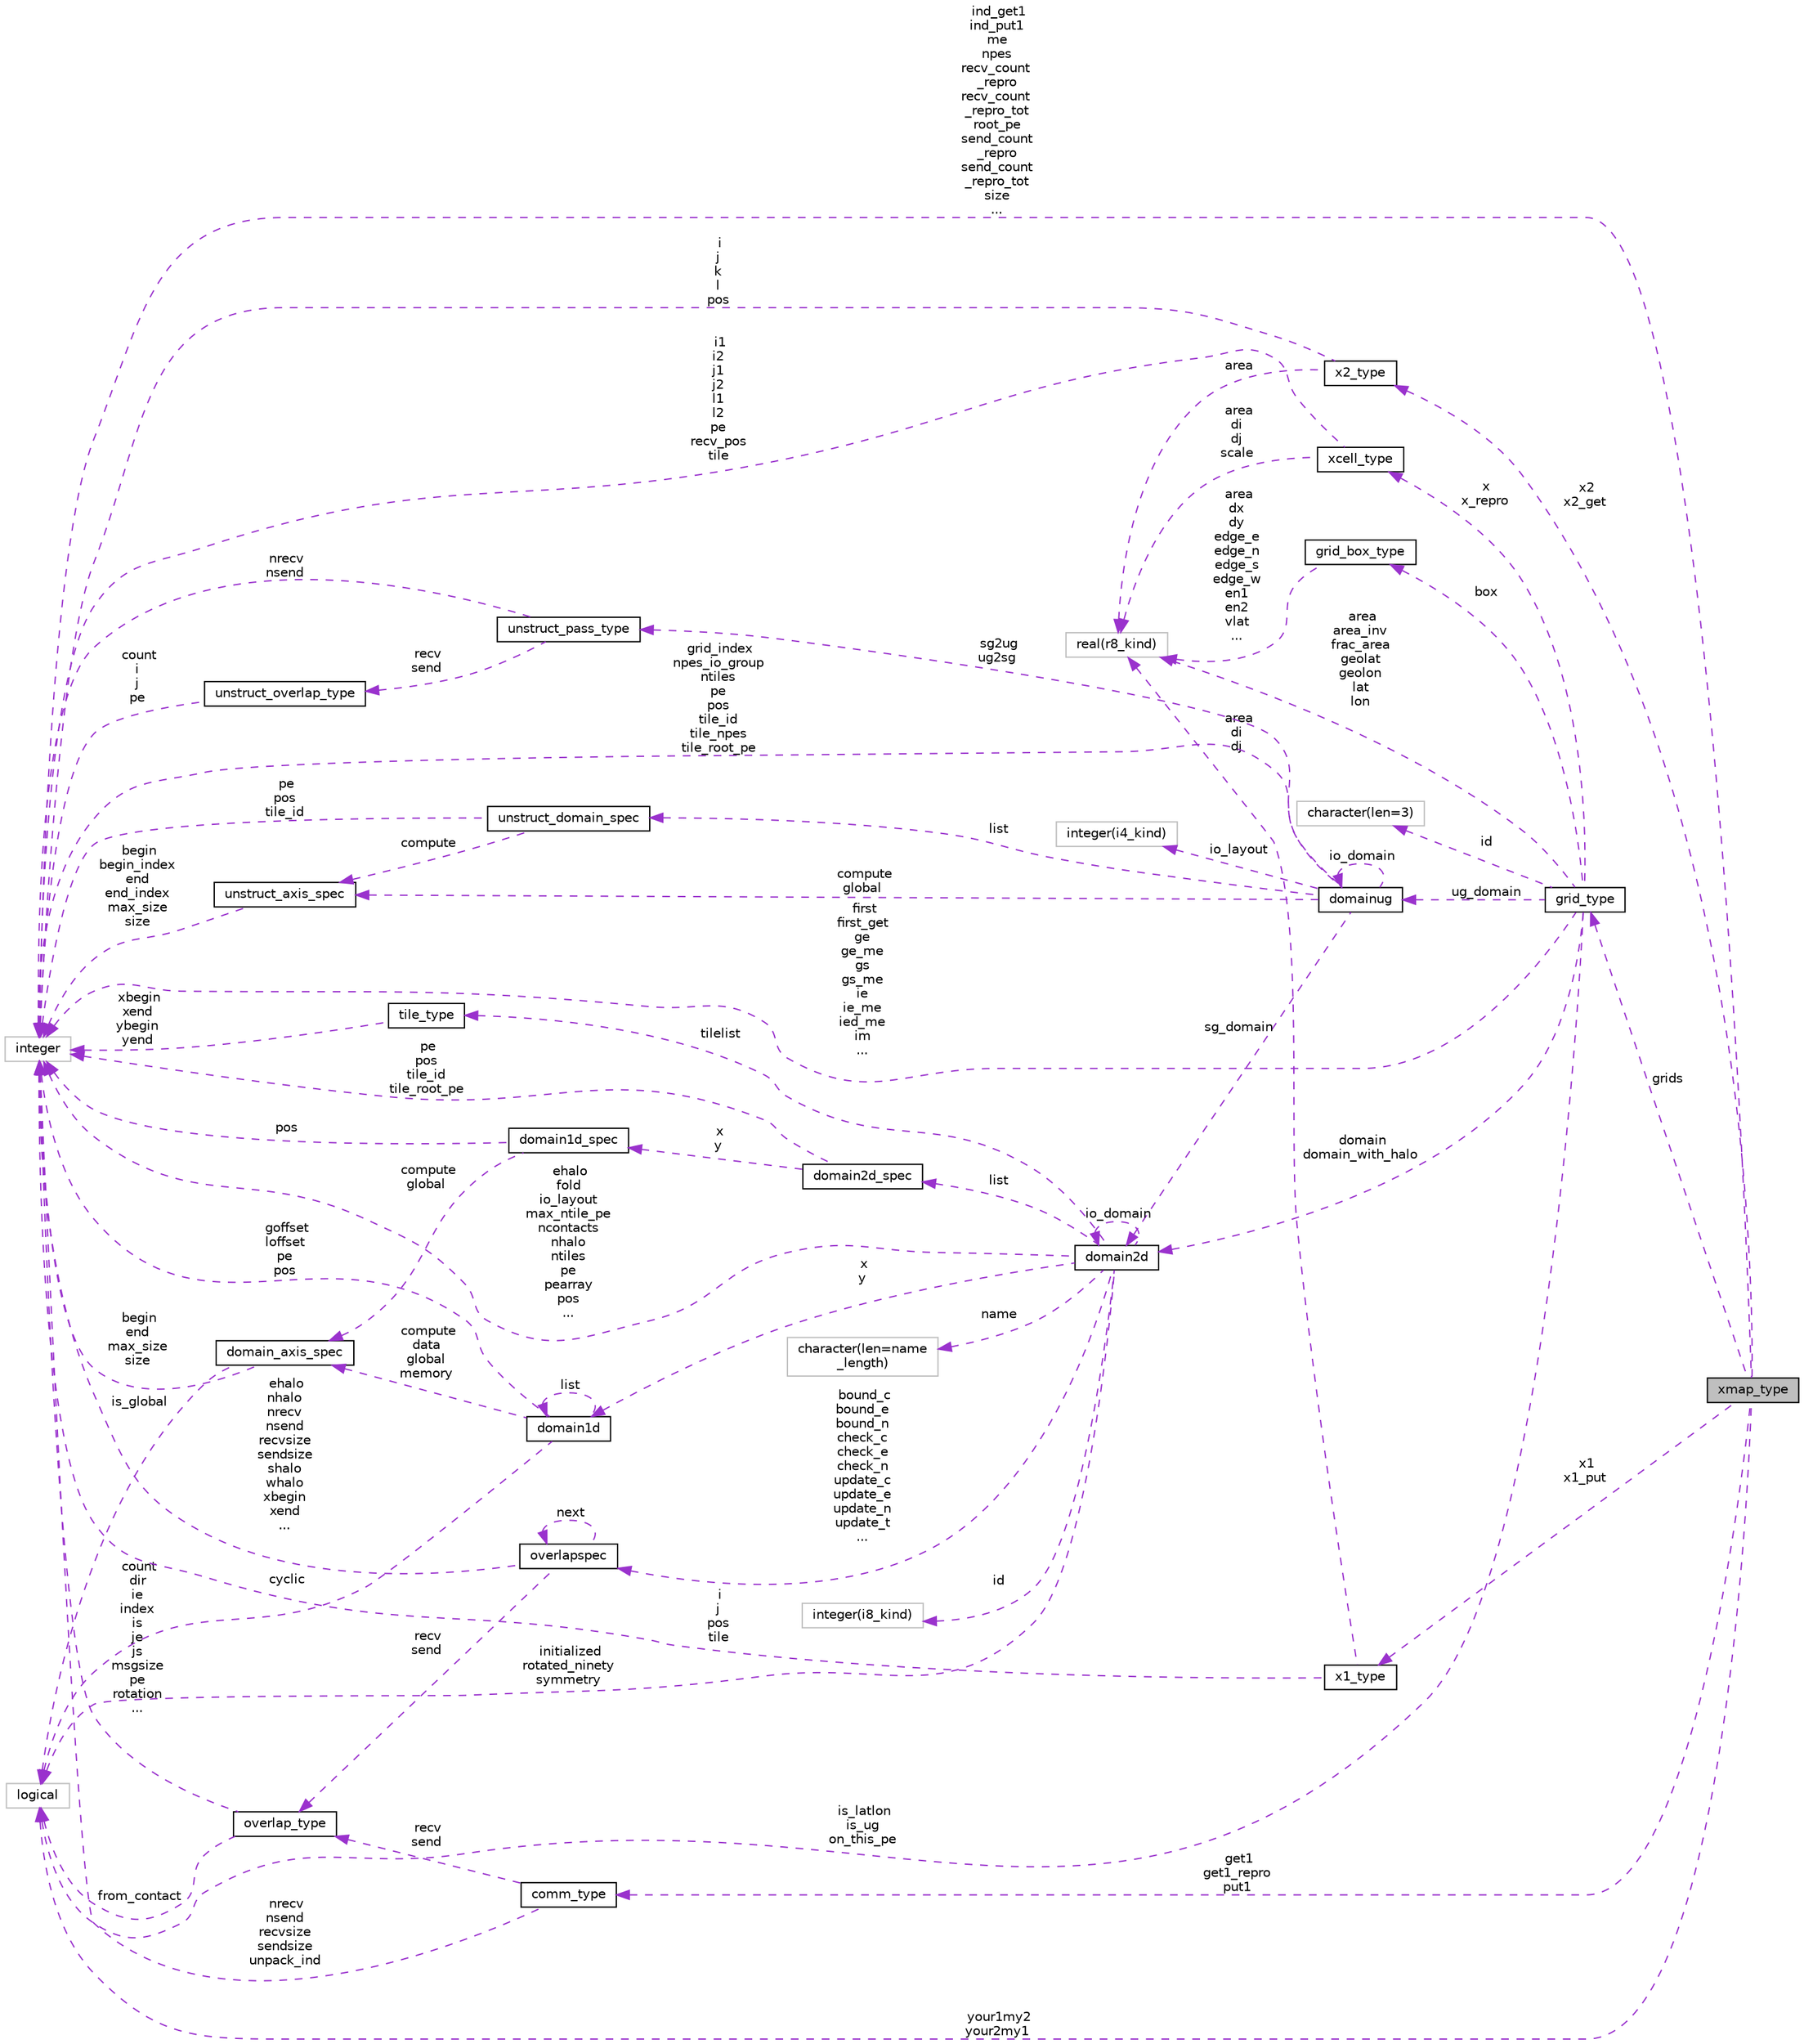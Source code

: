 digraph "xmap_type"
{
 // INTERACTIVE_SVG=YES
 // LATEX_PDF_SIZE
  edge [fontname="Helvetica",fontsize="10",labelfontname="Helvetica",labelfontsize="10"];
  node [fontname="Helvetica",fontsize="10",shape=record];
  rankdir="LR";
  Node1 [label="xmap_type",height=0.2,width=0.4,color="black", fillcolor="grey75", style="filled", fontcolor="black",tooltip="Type for an exchange grid, holds pointers to included grids and any necessary data."];
  Node2 -> Node1 [dir="back",color="darkorchid3",fontsize="10",style="dashed",label=" your1my2\nyour2my1" ,fontname="Helvetica"];
  Node2 [label="logical",height=0.2,width=0.4,color="grey75", fillcolor="white", style="filled",tooltip=" "];
  Node3 -> Node1 [dir="back",color="darkorchid3",fontsize="10",style="dashed",label=" x2\nx2_get" ,fontname="Helvetica"];
  Node3 [label="x2_type",height=0.2,width=0.4,color="black", fillcolor="white", style="filled",URL="$group__xgrid__mod.html#structxgrid__mod_1_1x2__type",tooltip="Private type for exchange grid data."];
  Node4 -> Node3 [dir="back",color="darkorchid3",fontsize="10",style="dashed",label=" area" ,fontname="Helvetica"];
  Node4 [label="real(r8_kind)",height=0.2,width=0.4,color="grey75", fillcolor="white", style="filled",tooltip=" "];
  Node5 -> Node3 [dir="back",color="darkorchid3",fontsize="10",style="dashed",label=" i\nj\nk\nl\npos" ,fontname="Helvetica"];
  Node5 [label="integer",height=0.2,width=0.4,color="grey75", fillcolor="white", style="filled",tooltip=" "];
  Node6 -> Node1 [dir="back",color="darkorchid3",fontsize="10",style="dashed",label=" grids" ,fontname="Helvetica"];
  Node6 [label="grid_type",height=0.2,width=0.4,color="black", fillcolor="white", style="filled",URL="$group__xgrid__mod.html#structxgrid__mod_1_1grid__type",tooltip="Private type to hold all data needed from given grid for an exchange grid."];
  Node2 -> Node6 [dir="back",color="darkorchid3",fontsize="10",style="dashed",label=" is_latlon\nis_ug\non_this_pe" ,fontname="Helvetica"];
  Node7 -> Node6 [dir="back",color="darkorchid3",fontsize="10",style="dashed",label=" x\nx_repro" ,fontname="Helvetica"];
  Node7 [label="xcell_type",height=0.2,width=0.4,color="black", fillcolor="white", style="filled",URL="$group__xgrid__mod.html#structxgrid__mod_1_1xcell__type",tooltip="Private type for cell indices and data in the exchange grid."];
  Node4 -> Node7 [dir="back",color="darkorchid3",fontsize="10",style="dashed",label=" area\ndi\ndj\nscale" ,fontname="Helvetica"];
  Node5 -> Node7 [dir="back",color="darkorchid3",fontsize="10",style="dashed",label=" i1\ni2\nj1\nj2\nl1\nl2\npe\nrecv_pos\ntile" ,fontname="Helvetica"];
  Node8 -> Node6 [dir="back",color="darkorchid3",fontsize="10",style="dashed",label=" ug_domain" ,fontname="Helvetica"];
  Node8 [label="domainug",height=0.2,width=0.4,color="black", fillcolor="white", style="filled",URL="$group__mpp__domains__mod.html#structmpp__domains__mod_1_1domainug",tooltip="Domain information for managing data on unstructured grids."];
  Node9 -> Node8 [dir="back",color="darkorchid3",fontsize="10",style="dashed",label=" list" ,fontname="Helvetica"];
  Node9 [label="unstruct_domain_spec",height=0.2,width=0.4,color="black", fillcolor="white", style="filled",URL="$group__mpp__domains__mod.html#structmpp__domains__mod_1_1unstruct__domain__spec",tooltip="Private type for axis specification data for an unstructured domain."];
  Node10 -> Node9 [dir="back",color="darkorchid3",fontsize="10",style="dashed",label=" compute" ,fontname="Helvetica"];
  Node10 [label="unstruct_axis_spec",height=0.2,width=0.4,color="black", fillcolor="white", style="filled",URL="$group__mpp__domains__mod.html#structmpp__domains__mod_1_1unstruct__axis__spec",tooltip="Private type for axis specification data for an unstructured grid."];
  Node5 -> Node10 [dir="back",color="darkorchid3",fontsize="10",style="dashed",label=" begin\nbegin_index\nend\nend_index\nmax_size\nsize" ,fontname="Helvetica"];
  Node5 -> Node9 [dir="back",color="darkorchid3",fontsize="10",style="dashed",label=" pe\npos\ntile_id" ,fontname="Helvetica"];
  Node10 -> Node8 [dir="back",color="darkorchid3",fontsize="10",style="dashed",label=" compute\nglobal" ,fontname="Helvetica"];
  Node11 -> Node8 [dir="back",color="darkorchid3",fontsize="10",style="dashed",label=" sg_domain" ,fontname="Helvetica"];
  Node11 [label="domain2d",height=0.2,width=0.4,color="black", fillcolor="white", style="filled",URL="$group__mpp__domains__mod.html#structmpp__domains__mod_1_1domain2d",tooltip="The domain2D type contains all the necessary information to define the global, compute and data domai..."];
  Node2 -> Node11 [dir="back",color="darkorchid3",fontsize="10",style="dashed",label=" initialized\nrotated_ninety\nsymmetry" ,fontname="Helvetica"];
  Node12 -> Node11 [dir="back",color="darkorchid3",fontsize="10",style="dashed",label=" x\ny" ,fontname="Helvetica"];
  Node12 [label="domain1d",height=0.2,width=0.4,color="black", fillcolor="white", style="filled",URL="$group__mpp__domains__mod.html#structmpp__domains__mod_1_1domain1d",tooltip="One dimensional domain used to manage shared data access between pes."];
  Node2 -> Node12 [dir="back",color="darkorchid3",fontsize="10",style="dashed",label=" cyclic" ,fontname="Helvetica"];
  Node12 -> Node12 [dir="back",color="darkorchid3",fontsize="10",style="dashed",label=" list" ,fontname="Helvetica"];
  Node13 -> Node12 [dir="back",color="darkorchid3",fontsize="10",style="dashed",label=" compute\ndata\nglobal\nmemory" ,fontname="Helvetica"];
  Node13 [label="domain_axis_spec",height=0.2,width=0.4,color="black", fillcolor="white", style="filled",URL="$group__mpp__domains__mod.html#structmpp__domains__mod_1_1domain__axis__spec",tooltip="Used to specify index limits along an axis of a domain."];
  Node2 -> Node13 [dir="back",color="darkorchid3",fontsize="10",style="dashed",label=" is_global" ,fontname="Helvetica"];
  Node5 -> Node13 [dir="back",color="darkorchid3",fontsize="10",style="dashed",label=" begin\nend\nmax_size\nsize" ,fontname="Helvetica"];
  Node5 -> Node12 [dir="back",color="darkorchid3",fontsize="10",style="dashed",label=" goffset\nloffset\npe\npos" ,fontname="Helvetica"];
  Node14 -> Node11 [dir="back",color="darkorchid3",fontsize="10",style="dashed",label=" id" ,fontname="Helvetica"];
  Node14 [label="integer(i8_kind)",height=0.2,width=0.4,color="grey75", fillcolor="white", style="filled",tooltip=" "];
  Node11 -> Node11 [dir="back",color="darkorchid3",fontsize="10",style="dashed",label=" io_domain" ,fontname="Helvetica"];
  Node15 -> Node11 [dir="back",color="darkorchid3",fontsize="10",style="dashed",label=" bound_c\nbound_e\nbound_n\ncheck_c\ncheck_e\ncheck_n\nupdate_c\nupdate_e\nupdate_n\nupdate_t\n..." ,fontname="Helvetica"];
  Node15 [label="overlapspec",height=0.2,width=0.4,color="black", fillcolor="white", style="filled",URL="$group__mpp__domains__mod.html#structmpp__domains__mod_1_1overlapspec",tooltip="Private type for overlap specifications."];
  Node16 -> Node15 [dir="back",color="darkorchid3",fontsize="10",style="dashed",label=" recv\nsend" ,fontname="Helvetica"];
  Node16 [label="overlap_type",height=0.2,width=0.4,color="black", fillcolor="white", style="filled",URL="$group__mpp__domains__mod.html#structmpp__domains__mod_1_1overlap__type",tooltip="Type for overlapping data."];
  Node2 -> Node16 [dir="back",color="darkorchid3",fontsize="10",style="dashed",label=" from_contact" ,fontname="Helvetica"];
  Node5 -> Node16 [dir="back",color="darkorchid3",fontsize="10",style="dashed",label=" count\ndir\nie\nindex\nis\nje\njs\nmsgsize\npe\nrotation\n..." ,fontname="Helvetica"];
  Node15 -> Node15 [dir="back",color="darkorchid3",fontsize="10",style="dashed",label=" next" ,fontname="Helvetica"];
  Node5 -> Node15 [dir="back",color="darkorchid3",fontsize="10",style="dashed",label=" ehalo\nnhalo\nnrecv\nnsend\nrecvsize\nsendsize\nshalo\nwhalo\nxbegin\nxend\n..." ,fontname="Helvetica"];
  Node17 -> Node11 [dir="back",color="darkorchid3",fontsize="10",style="dashed",label=" list" ,fontname="Helvetica"];
  Node17 [label="domain2d_spec",height=0.2,width=0.4,color="black", fillcolor="white", style="filled",URL="$group__mpp__domains__mod.html#structmpp__domains__mod_1_1domain2d__spec",tooltip="Private type to specify multiple index limits and pe information for a 2D domain."];
  Node18 -> Node17 [dir="back",color="darkorchid3",fontsize="10",style="dashed",label=" x\ny" ,fontname="Helvetica"];
  Node18 [label="domain1d_spec",height=0.2,width=0.4,color="black", fillcolor="white", style="filled",URL="$group__mpp__domains__mod.html#structmpp__domains__mod_1_1domain1d__spec",tooltip="A private type used to specify index limits for a domain decomposition."];
  Node13 -> Node18 [dir="back",color="darkorchid3",fontsize="10",style="dashed",label=" compute\nglobal" ,fontname="Helvetica"];
  Node5 -> Node18 [dir="back",color="darkorchid3",fontsize="10",style="dashed",label=" pos" ,fontname="Helvetica"];
  Node5 -> Node17 [dir="back",color="darkorchid3",fontsize="10",style="dashed",label=" pe\npos\ntile_id\ntile_root_pe" ,fontname="Helvetica"];
  Node19 -> Node11 [dir="back",color="darkorchid3",fontsize="10",style="dashed",label=" tilelist" ,fontname="Helvetica"];
  Node19 [label="tile_type",height=0.2,width=0.4,color="black", fillcolor="white", style="filled",URL="$group__mpp__domains__mod.html#structmpp__domains__mod_1_1tile__type",tooltip="Upper and lower x and y bounds for a tile."];
  Node5 -> Node19 [dir="back",color="darkorchid3",fontsize="10",style="dashed",label=" xbegin\nxend\nybegin\nyend" ,fontname="Helvetica"];
  Node5 -> Node11 [dir="back",color="darkorchid3",fontsize="10",style="dashed",label=" ehalo\nfold\nio_layout\nmax_ntile_pe\nncontacts\nnhalo\nntiles\npe\npearray\npos\n..." ,fontname="Helvetica"];
  Node20 -> Node11 [dir="back",color="darkorchid3",fontsize="10",style="dashed",label=" name" ,fontname="Helvetica"];
  Node20 [label="character(len=name\l_length)",height=0.2,width=0.4,color="grey75", fillcolor="white", style="filled",tooltip=" "];
  Node8 -> Node8 [dir="back",color="darkorchid3",fontsize="10",style="dashed",label=" io_domain" ,fontname="Helvetica"];
  Node21 -> Node8 [dir="back",color="darkorchid3",fontsize="10",style="dashed",label=" sg2ug\nug2sg" ,fontname="Helvetica"];
  Node21 [label="unstruct_pass_type",height=0.2,width=0.4,color="black", fillcolor="white", style="filled",URL="$group__mpp__domains__mod.html#structmpp__domains__mod_1_1unstruct__pass__type",tooltip="Private type."];
  Node22 -> Node21 [dir="back",color="darkorchid3",fontsize="10",style="dashed",label=" recv\nsend" ,fontname="Helvetica"];
  Node22 [label="unstruct_overlap_type",height=0.2,width=0.4,color="black", fillcolor="white", style="filled",URL="$group__mpp__domains__mod.html#structmpp__domains__mod_1_1unstruct__overlap__type",tooltip="Private type."];
  Node5 -> Node22 [dir="back",color="darkorchid3",fontsize="10",style="dashed",label=" count\ni\nj\npe" ,fontname="Helvetica"];
  Node5 -> Node21 [dir="back",color="darkorchid3",fontsize="10",style="dashed",label=" nrecv\nnsend" ,fontname="Helvetica"];
  Node5 -> Node8 [dir="back",color="darkorchid3",fontsize="10",style="dashed",label=" grid_index\nnpes_io_group\nntiles\npe\npos\ntile_id\ntile_npes\ntile_root_pe" ,fontname="Helvetica"];
  Node23 -> Node8 [dir="back",color="darkorchid3",fontsize="10",style="dashed",label=" io_layout" ,fontname="Helvetica"];
  Node23 [label="integer(i4_kind)",height=0.2,width=0.4,color="grey75", fillcolor="white", style="filled",tooltip=" "];
  Node11 -> Node6 [dir="back",color="darkorchid3",fontsize="10",style="dashed",label=" domain\ndomain_with_halo" ,fontname="Helvetica"];
  Node24 -> Node6 [dir="back",color="darkorchid3",fontsize="10",style="dashed",label=" id" ,fontname="Helvetica"];
  Node24 [label="character(len=3)",height=0.2,width=0.4,color="grey75", fillcolor="white", style="filled",tooltip=" "];
  Node25 -> Node6 [dir="back",color="darkorchid3",fontsize="10",style="dashed",label=" box" ,fontname="Helvetica"];
  Node25 [label="grid_box_type",height=0.2,width=0.4,color="black", fillcolor="white", style="filled",URL="$group__xgrid__mod.html#structxgrid__mod_1_1grid__box__type",tooltip="Type to hold pointers for grid boxes."];
  Node4 -> Node25 [dir="back",color="darkorchid3",fontsize="10",style="dashed",label=" area\ndx\ndy\nedge_e\nedge_n\nedge_s\nedge_w\nen1\nen2\nvlat\n..." ,fontname="Helvetica"];
  Node4 -> Node6 [dir="back",color="darkorchid3",fontsize="10",style="dashed",label=" area\narea_inv\nfrac_area\ngeolat\ngeolon\nlat\nlon" ,fontname="Helvetica"];
  Node5 -> Node6 [dir="back",color="darkorchid3",fontsize="10",style="dashed",label=" first\nfirst_get\nge\nge_me\ngs\ngs_me\nie\nie_me\nied_me\nim\n..." ,fontname="Helvetica"];
  Node26 -> Node1 [dir="back",color="darkorchid3",fontsize="10",style="dashed",label=" x1\nx1_put" ,fontname="Helvetica"];
  Node26 [label="x1_type",height=0.2,width=0.4,color="black", fillcolor="white", style="filled",URL="$group__xgrid__mod.html#structxgrid__mod_1_1x1__type",tooltip="Private type for exchange grid data."];
  Node4 -> Node26 [dir="back",color="darkorchid3",fontsize="10",style="dashed",label=" area\ndi\ndj" ,fontname="Helvetica"];
  Node5 -> Node26 [dir="back",color="darkorchid3",fontsize="10",style="dashed",label=" i\nj\npos\ntile" ,fontname="Helvetica"];
  Node27 -> Node1 [dir="back",color="darkorchid3",fontsize="10",style="dashed",label=" get1\nget1_repro\nput1" ,fontname="Helvetica"];
  Node27 [label="comm_type",height=0.2,width=0.4,color="black", fillcolor="white", style="filled",URL="$group__xgrid__mod.html#structxgrid__mod_1_1comm__type",tooltip="Private type used for exchange grid communication."];
  Node5 -> Node27 [dir="back",color="darkorchid3",fontsize="10",style="dashed",label=" nrecv\nnsend\nrecvsize\nsendsize\nunpack_ind" ,fontname="Helvetica"];
  Node16 -> Node27 [dir="back",color="darkorchid3",fontsize="10",style="dashed",label=" recv\nsend" ,fontname="Helvetica"];
  Node5 -> Node1 [dir="back",color="darkorchid3",fontsize="10",style="dashed",label=" ind_get1\nind_put1\nme\nnpes\nrecv_count\l_repro\nrecv_count\l_repro_tot\nroot_pe\nsend_count\l_repro\nsend_count\l_repro_tot\nsize\n..." ,fontname="Helvetica"];
}

